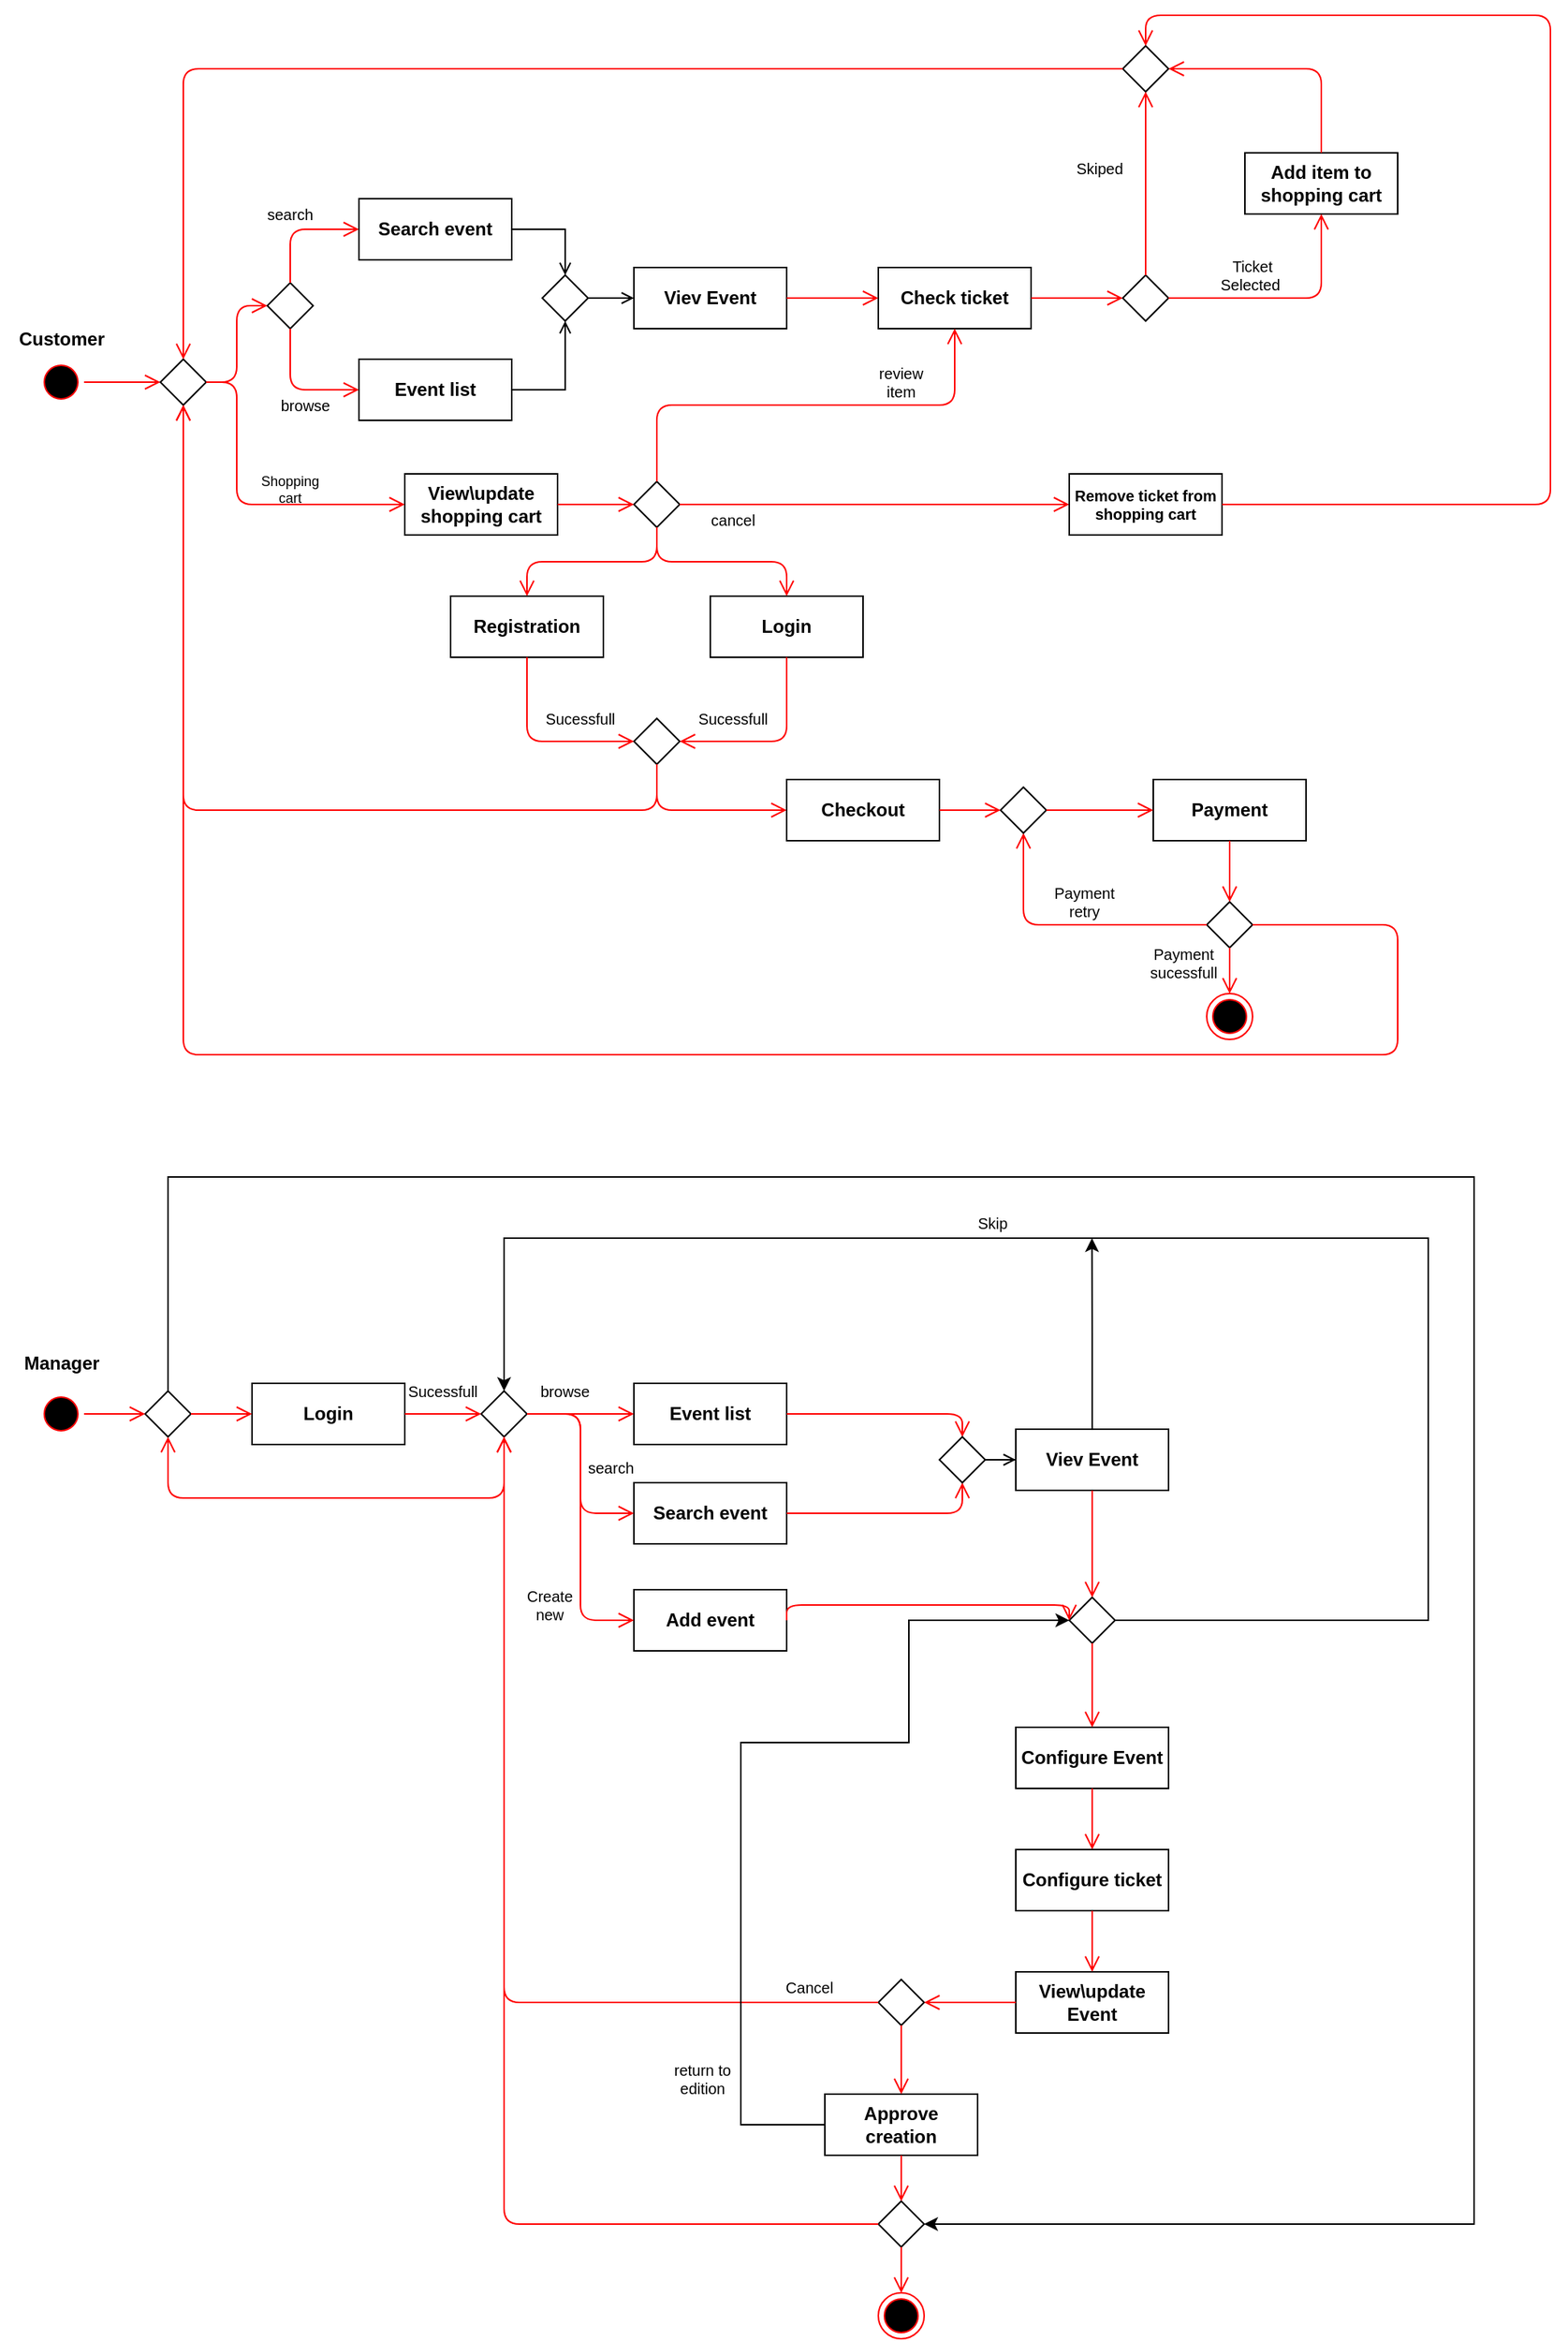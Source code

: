 <mxfile version="26.2.9">
  <diagram name="Page-1" id="58cdce13-f638-feb5-8d6f-7d28b1aa9fa0">
    <mxGraphModel dx="1426" dy="761" grid="1" gridSize="10" guides="1" tooltips="1" connect="1" arrows="1" fold="1" page="1" pageScale="1" pageWidth="1100" pageHeight="850" background="none" math="0" shadow="0">
      <root>
        <mxCell id="0" />
        <mxCell id="1" parent="0" />
        <mxCell id="382b91b5511bd0f7-1" value="" style="ellipse;html=1;shape=startState;fillColor=#000000;strokeColor=#ff0000;rounded=1;shadow=0;comic=0;labelBackgroundColor=none;fontFamily=Verdana;fontSize=12;fontColor=#000000;align=center;direction=south;" parent="1" vertex="1">
          <mxGeometry x="80" y="245" width="30" height="30" as="geometry" />
        </mxCell>
        <mxCell id="2a3bc250acf0617d-9" style="edgeStyle=orthogonalEdgeStyle;html=1;labelBackgroundColor=none;endArrow=open;endSize=8;strokeColor=#ff0000;fontFamily=Verdana;fontSize=12;align=left;" parent="1" source="382b91b5511bd0f7-1" target="-Lwdjivc8dsp_Cb2B-uT-1" edge="1">
          <mxGeometry relative="1" as="geometry">
            <mxPoint x="190" y="260" as="targetPoint" />
          </mxGeometry>
        </mxCell>
        <mxCell id="-Lwdjivc8dsp_Cb2B-uT-1" value="" style="rhombus;whiteSpace=wrap;html=1;" vertex="1" parent="1">
          <mxGeometry x="160" y="245" width="30" height="30" as="geometry" />
        </mxCell>
        <mxCell id="-Lwdjivc8dsp_Cb2B-uT-32" style="edgeStyle=orthogonalEdgeStyle;rounded=0;orthogonalLoop=1;jettySize=auto;html=1;exitX=1;exitY=0.5;exitDx=0;exitDy=0;endArrow=open;endFill=0;strokeColor=light-dark(#000000,#FF6666);entryX=0.5;entryY=1;entryDx=0;entryDy=0;" edge="1" parent="1" source="-Lwdjivc8dsp_Cb2B-uT-2" target="-Lwdjivc8dsp_Cb2B-uT-4">
          <mxGeometry relative="1" as="geometry">
            <mxPoint x="420" y="250" as="targetPoint" />
          </mxGeometry>
        </mxCell>
        <mxCell id="-Lwdjivc8dsp_Cb2B-uT-2" value="&lt;strong data-sourcepos=&quot;3:1-3:9&quot;&gt;Event list&lt;/strong&gt;" style="html=1;whiteSpace=wrap;" vertex="1" parent="1">
          <mxGeometry x="290" y="245" width="100" height="40" as="geometry" />
        </mxCell>
        <mxCell id="-Lwdjivc8dsp_Cb2B-uT-33" style="edgeStyle=orthogonalEdgeStyle;rounded=0;orthogonalLoop=1;jettySize=auto;html=1;exitX=1;exitY=0.5;exitDx=0;exitDy=0;entryX=0.5;entryY=0;entryDx=0;entryDy=0;endArrow=open;endFill=0;strokeColor=light-dark(#000000,#FF6666);" edge="1" parent="1" source="-Lwdjivc8dsp_Cb2B-uT-3" target="-Lwdjivc8dsp_Cb2B-uT-4">
          <mxGeometry relative="1" as="geometry" />
        </mxCell>
        <mxCell id="-Lwdjivc8dsp_Cb2B-uT-3" value="&lt;strong data-sourcepos=&quot;3:1-3:9&quot;&gt;Search event&lt;/strong&gt;" style="html=1;whiteSpace=wrap;" vertex="1" parent="1">
          <mxGeometry x="290" y="140" width="100" height="40" as="geometry" />
        </mxCell>
        <mxCell id="-Lwdjivc8dsp_Cb2B-uT-34" style="edgeStyle=orthogonalEdgeStyle;rounded=0;orthogonalLoop=1;jettySize=auto;html=1;endArrow=open;endFill=0;strokeColor=light-dark(#000000,#FF6666);" edge="1" parent="1" source="-Lwdjivc8dsp_Cb2B-uT-4" target="-Lwdjivc8dsp_Cb2B-uT-5">
          <mxGeometry relative="1" as="geometry" />
        </mxCell>
        <mxCell id="-Lwdjivc8dsp_Cb2B-uT-4" value="" style="rhombus;whiteSpace=wrap;html=1;" vertex="1" parent="1">
          <mxGeometry x="410" y="190" width="30" height="30" as="geometry" />
        </mxCell>
        <mxCell id="-Lwdjivc8dsp_Cb2B-uT-5" value="&lt;strong data-sourcepos=&quot;3:1-3:9&quot;&gt;Viev Event&lt;/strong&gt;" style="html=1;whiteSpace=wrap;" vertex="1" parent="1">
          <mxGeometry x="470" y="185" width="100" height="40" as="geometry" />
        </mxCell>
        <mxCell id="-Lwdjivc8dsp_Cb2B-uT-6" value="&lt;b&gt;Check ticket&lt;/b&gt;" style="html=1;whiteSpace=wrap;" vertex="1" parent="1">
          <mxGeometry x="630" y="185" width="100" height="40" as="geometry" />
        </mxCell>
        <mxCell id="-Lwdjivc8dsp_Cb2B-uT-7" style="edgeStyle=orthogonalEdgeStyle;html=1;labelBackgroundColor=none;endArrow=open;endSize=8;strokeColor=#ff0000;fontFamily=Verdana;fontSize=12;align=left;" edge="1" parent="1" source="-Lwdjivc8dsp_Cb2B-uT-5" target="-Lwdjivc8dsp_Cb2B-uT-6">
          <mxGeometry relative="1" as="geometry">
            <mxPoint x="655" y="274.31" as="sourcePoint" />
            <mxPoint x="705" y="274.31" as="targetPoint" />
          </mxGeometry>
        </mxCell>
        <mxCell id="-Lwdjivc8dsp_Cb2B-uT-9" value="" style="rhombus;whiteSpace=wrap;html=1;" vertex="1" parent="1">
          <mxGeometry x="790" y="190" width="30" height="30" as="geometry" />
        </mxCell>
        <mxCell id="-Lwdjivc8dsp_Cb2B-uT-12" style="edgeStyle=orthogonalEdgeStyle;html=1;labelBackgroundColor=none;endArrow=open;endSize=8;strokeColor=#ff0000;fontFamily=Verdana;fontSize=12;align=left;" edge="1" parent="1" source="-Lwdjivc8dsp_Cb2B-uT-6" target="-Lwdjivc8dsp_Cb2B-uT-9">
          <mxGeometry relative="1" as="geometry">
            <mxPoint x="785" y="245" as="sourcePoint" />
            <mxPoint x="845" y="245" as="targetPoint" />
          </mxGeometry>
        </mxCell>
        <mxCell id="-Lwdjivc8dsp_Cb2B-uT-14" value="&lt;b&gt;Add item to shopping cart&lt;/b&gt;" style="html=1;whiteSpace=wrap;" vertex="1" parent="1">
          <mxGeometry x="870" y="110" width="100" height="40" as="geometry" />
        </mxCell>
        <mxCell id="-Lwdjivc8dsp_Cb2B-uT-15" style="edgeStyle=orthogonalEdgeStyle;html=1;labelBackgroundColor=none;endArrow=open;endSize=8;strokeColor=#ff0000;fontFamily=Verdana;fontSize=12;align=left;exitX=1;exitY=0.5;exitDx=0;exitDy=0;" edge="1" parent="1" source="-Lwdjivc8dsp_Cb2B-uT-9" target="-Lwdjivc8dsp_Cb2B-uT-14">
          <mxGeometry relative="1" as="geometry">
            <mxPoint x="850" y="215" as="sourcePoint" />
            <mxPoint x="880" y="205" as="targetPoint" />
          </mxGeometry>
        </mxCell>
        <mxCell id="-Lwdjivc8dsp_Cb2B-uT-16" value="" style="rhombus;whiteSpace=wrap;html=1;" vertex="1" parent="1">
          <mxGeometry x="790" y="40" width="30" height="30" as="geometry" />
        </mxCell>
        <mxCell id="-Lwdjivc8dsp_Cb2B-uT-18" value="Ticket Selected&amp;nbsp;" style="text;html=1;align=center;verticalAlign=middle;whiteSpace=wrap;rounded=0;fontSize=10;" vertex="1" parent="1">
          <mxGeometry x="850" y="180" width="50" height="20" as="geometry" />
        </mxCell>
        <mxCell id="-Lwdjivc8dsp_Cb2B-uT-19" style="edgeStyle=orthogonalEdgeStyle;html=1;labelBackgroundColor=none;endArrow=open;endSize=8;strokeColor=#ff0000;fontFamily=Verdana;fontSize=12;align=left;exitX=0.5;exitY=0;exitDx=0;exitDy=0;" edge="1" parent="1" source="-Lwdjivc8dsp_Cb2B-uT-9" target="-Lwdjivc8dsp_Cb2B-uT-16">
          <mxGeometry relative="1" as="geometry">
            <mxPoint x="830" y="215" as="sourcePoint" />
            <mxPoint x="930" y="160" as="targetPoint" />
          </mxGeometry>
        </mxCell>
        <mxCell id="-Lwdjivc8dsp_Cb2B-uT-20" value="Skiped" style="text;html=1;align=center;verticalAlign=middle;whiteSpace=wrap;rounded=0;fontSize=10;" vertex="1" parent="1">
          <mxGeometry x="750" y="110" width="50" height="20" as="geometry" />
        </mxCell>
        <mxCell id="-Lwdjivc8dsp_Cb2B-uT-23" style="edgeStyle=orthogonalEdgeStyle;html=1;labelBackgroundColor=none;endArrow=open;endSize=8;strokeColor=#ff0000;fontFamily=Verdana;fontSize=12;align=left;exitX=0;exitY=0.5;exitDx=0;exitDy=0;entryX=0.5;entryY=0;entryDx=0;entryDy=0;" edge="1" parent="1" source="-Lwdjivc8dsp_Cb2B-uT-16" target="-Lwdjivc8dsp_Cb2B-uT-1">
          <mxGeometry relative="1" as="geometry">
            <mxPoint x="470" y="70" as="sourcePoint" />
            <mxPoint x="520" y="70" as="targetPoint" />
          </mxGeometry>
        </mxCell>
        <mxCell id="-Lwdjivc8dsp_Cb2B-uT-25" value="" style="rhombus;whiteSpace=wrap;html=1;" vertex="1" parent="1">
          <mxGeometry x="230" y="195" width="30" height="30" as="geometry" />
        </mxCell>
        <mxCell id="-Lwdjivc8dsp_Cb2B-uT-26" style="edgeStyle=orthogonalEdgeStyle;html=1;labelBackgroundColor=none;endArrow=open;endSize=8;strokeColor=#ff0000;fontFamily=Verdana;fontSize=12;align=left;exitX=1;exitY=0.5;exitDx=0;exitDy=0;entryX=0;entryY=0.5;entryDx=0;entryDy=0;" edge="1" parent="1" source="-Lwdjivc8dsp_Cb2B-uT-1" target="-Lwdjivc8dsp_Cb2B-uT-25">
          <mxGeometry relative="1" as="geometry">
            <mxPoint x="210" y="310" as="sourcePoint" />
            <mxPoint x="260" y="310" as="targetPoint" />
          </mxGeometry>
        </mxCell>
        <mxCell id="-Lwdjivc8dsp_Cb2B-uT-27" style="edgeStyle=orthogonalEdgeStyle;html=1;labelBackgroundColor=none;endArrow=open;endSize=8;strokeColor=#ff0000;fontFamily=Verdana;fontSize=12;align=left;exitX=0.5;exitY=0;exitDx=0;exitDy=0;entryX=0;entryY=0.5;entryDx=0;entryDy=0;" edge="1" parent="1" source="-Lwdjivc8dsp_Cb2B-uT-25" target="-Lwdjivc8dsp_Cb2B-uT-3">
          <mxGeometry relative="1" as="geometry">
            <mxPoint x="210" y="119.26" as="sourcePoint" />
            <mxPoint x="265.24" y="120.26" as="targetPoint" />
          </mxGeometry>
        </mxCell>
        <mxCell id="-Lwdjivc8dsp_Cb2B-uT-28" style="edgeStyle=orthogonalEdgeStyle;html=1;labelBackgroundColor=none;endArrow=open;endSize=8;strokeColor=#ff0000;fontFamily=Verdana;fontSize=12;align=left;exitX=0.5;exitY=1;exitDx=0;exitDy=0;entryX=0;entryY=0.5;entryDx=0;entryDy=0;" edge="1" parent="1" source="-Lwdjivc8dsp_Cb2B-uT-25" target="-Lwdjivc8dsp_Cb2B-uT-2">
          <mxGeometry relative="1" as="geometry">
            <mxPoint x="214.52" y="395" as="sourcePoint" />
            <mxPoint x="259.52" y="360" as="targetPoint" />
          </mxGeometry>
        </mxCell>
        <mxCell id="-Lwdjivc8dsp_Cb2B-uT-29" value="search" style="text;html=1;align=center;verticalAlign=middle;whiteSpace=wrap;rounded=0;fontSize=10;" vertex="1" parent="1">
          <mxGeometry x="220" y="140" width="50" height="20" as="geometry" />
        </mxCell>
        <mxCell id="-Lwdjivc8dsp_Cb2B-uT-30" value="browse" style="text;html=1;align=center;verticalAlign=middle;whiteSpace=wrap;rounded=0;fontSize=10;" vertex="1" parent="1">
          <mxGeometry x="230" y="265" width="50" height="20" as="geometry" />
        </mxCell>
        <mxCell id="-Lwdjivc8dsp_Cb2B-uT-35" value="&lt;b&gt;View\update shopping cart&lt;/b&gt;" style="html=1;whiteSpace=wrap;" vertex="1" parent="1">
          <mxGeometry x="320" y="320" width="100" height="40" as="geometry" />
        </mxCell>
        <mxCell id="-Lwdjivc8dsp_Cb2B-uT-36" style="edgeStyle=orthogonalEdgeStyle;html=1;labelBackgroundColor=none;endArrow=open;endSize=8;strokeColor=#ff0000;fontFamily=Verdana;fontSize=12;align=left;entryX=0;entryY=0.5;entryDx=0;entryDy=0;" edge="1" parent="1" source="-Lwdjivc8dsp_Cb2B-uT-1" target="-Lwdjivc8dsp_Cb2B-uT-35">
          <mxGeometry relative="1" as="geometry">
            <mxPoint x="200" y="270" as="sourcePoint" />
            <mxPoint x="240" y="220" as="targetPoint" />
            <Array as="points">
              <mxPoint x="210" y="260" />
              <mxPoint x="210" y="340" />
            </Array>
          </mxGeometry>
        </mxCell>
        <mxCell id="-Lwdjivc8dsp_Cb2B-uT-37" value="Shopping cart" style="text;html=1;align=center;verticalAlign=middle;whiteSpace=wrap;rounded=0;fontSize=9;" vertex="1" parent="1">
          <mxGeometry x="220" y="320" width="50" height="20" as="geometry" />
        </mxCell>
        <mxCell id="-Lwdjivc8dsp_Cb2B-uT-39" value="" style="rhombus;whiteSpace=wrap;html=1;" vertex="1" parent="1">
          <mxGeometry x="470" y="325" width="30" height="30" as="geometry" />
        </mxCell>
        <mxCell id="-Lwdjivc8dsp_Cb2B-uT-40" style="edgeStyle=orthogonalEdgeStyle;html=1;labelBackgroundColor=none;endArrow=open;endSize=8;strokeColor=#ff0000;fontFamily=Verdana;fontSize=12;align=left;entryX=0;entryY=0.5;entryDx=0;entryDy=0;" edge="1" parent="1" source="-Lwdjivc8dsp_Cb2B-uT-35" target="-Lwdjivc8dsp_Cb2B-uT-39">
          <mxGeometry relative="1" as="geometry">
            <mxPoint x="550" y="370" as="sourcePoint" />
            <mxPoint x="610" y="370" as="targetPoint" />
          </mxGeometry>
        </mxCell>
        <mxCell id="-Lwdjivc8dsp_Cb2B-uT-41" style="edgeStyle=orthogonalEdgeStyle;html=1;labelBackgroundColor=none;endArrow=open;endSize=8;strokeColor=#ff0000;fontFamily=Verdana;fontSize=12;align=left;exitX=0.5;exitY=0;exitDx=0;exitDy=0;" edge="1" parent="1" source="-Lwdjivc8dsp_Cb2B-uT-39" target="-Lwdjivc8dsp_Cb2B-uT-6">
          <mxGeometry relative="1" as="geometry">
            <mxPoint x="550" y="325" as="sourcePoint" />
            <mxPoint x="585" y="225.0" as="targetPoint" />
          </mxGeometry>
        </mxCell>
        <mxCell id="-Lwdjivc8dsp_Cb2B-uT-42" style="edgeStyle=orthogonalEdgeStyle;html=1;labelBackgroundColor=none;endArrow=open;endSize=8;strokeColor=#ff0000;fontFamily=Verdana;fontSize=12;align=left;" edge="1" parent="1" source="-Lwdjivc8dsp_Cb2B-uT-39" target="-Lwdjivc8dsp_Cb2B-uT-43">
          <mxGeometry relative="1" as="geometry">
            <mxPoint x="662.26" y="375" as="sourcePoint" />
            <mxPoint x="560" y="340" as="targetPoint" />
          </mxGeometry>
        </mxCell>
        <mxCell id="-Lwdjivc8dsp_Cb2B-uT-43" value="&lt;strong data-sourcepos=&quot;3:1-3:9&quot;&gt;Remove ticket from shopping cart&lt;/strong&gt;" style="html=1;whiteSpace=wrap;fontSize=10;" vertex="1" parent="1">
          <mxGeometry x="755" y="320" width="100" height="40" as="geometry" />
        </mxCell>
        <mxCell id="-Lwdjivc8dsp_Cb2B-uT-44" value="cancel" style="text;html=1;align=center;verticalAlign=middle;whiteSpace=wrap;rounded=0;fontSize=10;" vertex="1" parent="1">
          <mxGeometry x="510" y="340" width="50" height="20" as="geometry" />
        </mxCell>
        <mxCell id="-Lwdjivc8dsp_Cb2B-uT-46" value="review item" style="text;html=1;align=center;verticalAlign=middle;whiteSpace=wrap;rounded=0;fontSize=10;" vertex="1" parent="1">
          <mxGeometry x="620" y="250" width="50" height="20" as="geometry" />
        </mxCell>
        <mxCell id="-Lwdjivc8dsp_Cb2B-uT-47" style="edgeStyle=orthogonalEdgeStyle;html=1;labelBackgroundColor=none;endArrow=open;endSize=8;strokeColor=#ff0000;fontFamily=Verdana;fontSize=12;align=left;entryX=0.5;entryY=0;entryDx=0;entryDy=0;" edge="1" parent="1" source="-Lwdjivc8dsp_Cb2B-uT-43" target="-Lwdjivc8dsp_Cb2B-uT-16">
          <mxGeometry relative="1" as="geometry">
            <mxPoint x="770" y="420" as="sourcePoint" />
            <mxPoint x="1025" y="420" as="targetPoint" />
            <Array as="points">
              <mxPoint x="1070" y="340" />
              <mxPoint x="1070" y="20" />
              <mxPoint x="805" y="20" />
            </Array>
          </mxGeometry>
        </mxCell>
        <mxCell id="-Lwdjivc8dsp_Cb2B-uT-48" style="edgeStyle=orthogonalEdgeStyle;html=1;labelBackgroundColor=none;endArrow=open;endSize=8;strokeColor=#ff0000;fontFamily=Verdana;fontSize=12;align=left;exitX=0.5;exitY=0;exitDx=0;exitDy=0;entryX=1;entryY=0.5;entryDx=0;entryDy=0;" edge="1" parent="1" source="-Lwdjivc8dsp_Cb2B-uT-14" target="-Lwdjivc8dsp_Cb2B-uT-16">
          <mxGeometry relative="1" as="geometry">
            <mxPoint x="830" y="215" as="sourcePoint" />
            <mxPoint x="930" y="160" as="targetPoint" />
          </mxGeometry>
        </mxCell>
        <mxCell id="-Lwdjivc8dsp_Cb2B-uT-50" value="&lt;b&gt;Login&lt;/b&gt;" style="html=1;whiteSpace=wrap;" vertex="1" parent="1">
          <mxGeometry x="520" y="400" width="100" height="40" as="geometry" />
        </mxCell>
        <mxCell id="-Lwdjivc8dsp_Cb2B-uT-51" value="&lt;b&gt;Registration&lt;/b&gt;" style="html=1;whiteSpace=wrap;" vertex="1" parent="1">
          <mxGeometry x="350" y="400" width="100" height="40" as="geometry" />
        </mxCell>
        <mxCell id="-Lwdjivc8dsp_Cb2B-uT-52" style="edgeStyle=orthogonalEdgeStyle;html=1;labelBackgroundColor=none;endArrow=open;endSize=8;strokeColor=#ff0000;fontFamily=Verdana;fontSize=12;align=left;exitX=0.5;exitY=1;exitDx=0;exitDy=0;" edge="1" parent="1" source="-Lwdjivc8dsp_Cb2B-uT-39" target="-Lwdjivc8dsp_Cb2B-uT-51">
          <mxGeometry relative="1" as="geometry">
            <mxPoint x="430" y="350" as="sourcePoint" />
            <mxPoint x="430" y="380" as="targetPoint" />
          </mxGeometry>
        </mxCell>
        <mxCell id="-Lwdjivc8dsp_Cb2B-uT-53" style="edgeStyle=orthogonalEdgeStyle;html=1;labelBackgroundColor=none;endArrow=open;endSize=8;strokeColor=#ff0000;fontFamily=Verdana;fontSize=12;align=left;exitX=0.5;exitY=1;exitDx=0;exitDy=0;" edge="1" parent="1" source="-Lwdjivc8dsp_Cb2B-uT-39" target="-Lwdjivc8dsp_Cb2B-uT-50">
          <mxGeometry relative="1" as="geometry">
            <mxPoint x="495" y="365" as="sourcePoint" />
            <mxPoint x="440" y="410" as="targetPoint" />
          </mxGeometry>
        </mxCell>
        <mxCell id="-Lwdjivc8dsp_Cb2B-uT-54" value="" style="rhombus;whiteSpace=wrap;html=1;" vertex="1" parent="1">
          <mxGeometry x="470" y="480" width="30" height="30" as="geometry" />
        </mxCell>
        <mxCell id="-Lwdjivc8dsp_Cb2B-uT-58" value="Sucessfull" style="text;html=1;align=center;verticalAlign=middle;whiteSpace=wrap;rounded=0;fontSize=10;" vertex="1" parent="1">
          <mxGeometry x="410" y="470" width="50" height="20" as="geometry" />
        </mxCell>
        <mxCell id="-Lwdjivc8dsp_Cb2B-uT-59" style="edgeStyle=orthogonalEdgeStyle;html=1;labelBackgroundColor=none;endArrow=open;endSize=8;strokeColor=#ff0000;fontFamily=Verdana;fontSize=12;align=left;entryX=0;entryY=0.5;entryDx=0;entryDy=0;exitX=0.5;exitY=1;exitDx=0;exitDy=0;" edge="1" parent="1" source="-Lwdjivc8dsp_Cb2B-uT-51" target="-Lwdjivc8dsp_Cb2B-uT-54">
          <mxGeometry relative="1" as="geometry">
            <mxPoint x="410" y="540" as="sourcePoint" />
            <mxPoint x="460" y="540" as="targetPoint" />
            <Array as="points">
              <mxPoint x="400" y="495" />
            </Array>
          </mxGeometry>
        </mxCell>
        <mxCell id="-Lwdjivc8dsp_Cb2B-uT-60" style="edgeStyle=orthogonalEdgeStyle;html=1;labelBackgroundColor=none;endArrow=open;endSize=8;strokeColor=#ff0000;fontFamily=Verdana;fontSize=12;align=left;entryX=1;entryY=0.5;entryDx=0;entryDy=0;exitX=0.5;exitY=1;exitDx=0;exitDy=0;" edge="1" parent="1" source="-Lwdjivc8dsp_Cb2B-uT-50" target="-Lwdjivc8dsp_Cb2B-uT-54">
          <mxGeometry relative="1" as="geometry">
            <mxPoint x="610" y="530" as="sourcePoint" />
            <mxPoint x="660" y="530" as="targetPoint" />
          </mxGeometry>
        </mxCell>
        <mxCell id="-Lwdjivc8dsp_Cb2B-uT-61" value="Sucessfull" style="text;html=1;align=center;verticalAlign=middle;whiteSpace=wrap;rounded=0;fontSize=10;" vertex="1" parent="1">
          <mxGeometry x="510" y="470" width="50" height="20" as="geometry" />
        </mxCell>
        <mxCell id="-Lwdjivc8dsp_Cb2B-uT-62" style="edgeStyle=orthogonalEdgeStyle;html=1;labelBackgroundColor=none;endArrow=open;endSize=8;strokeColor=#ff0000;fontFamily=Verdana;fontSize=12;align=left;entryX=0;entryY=0.5;entryDx=0;entryDy=0;exitX=0.5;exitY=1;exitDx=0;exitDy=0;" edge="1" parent="1" source="-Lwdjivc8dsp_Cb2B-uT-54" target="-Lwdjivc8dsp_Cb2B-uT-63">
          <mxGeometry relative="1" as="geometry">
            <mxPoint x="550" y="540" as="sourcePoint" />
            <mxPoint x="600" y="540" as="targetPoint" />
            <Array as="points">
              <mxPoint x="485" y="540" />
            </Array>
          </mxGeometry>
        </mxCell>
        <mxCell id="-Lwdjivc8dsp_Cb2B-uT-63" value="&lt;b&gt;Checkout&lt;/b&gt;" style="html=1;whiteSpace=wrap;" vertex="1" parent="1">
          <mxGeometry x="570" y="520" width="100" height="40" as="geometry" />
        </mxCell>
        <mxCell id="-Lwdjivc8dsp_Cb2B-uT-64" style="edgeStyle=orthogonalEdgeStyle;html=1;labelBackgroundColor=none;endArrow=open;endSize=8;strokeColor=#ff0000;fontFamily=Verdana;fontSize=12;align=left;entryX=0.5;entryY=1;entryDx=0;entryDy=0;exitX=0.5;exitY=1;exitDx=0;exitDy=0;" edge="1" parent="1" source="-Lwdjivc8dsp_Cb2B-uT-54" target="-Lwdjivc8dsp_Cb2B-uT-1">
          <mxGeometry relative="1" as="geometry">
            <mxPoint x="465" y="550" as="sourcePoint" />
            <mxPoint x="560" y="580" as="targetPoint" />
            <Array as="points">
              <mxPoint x="485" y="540" />
              <mxPoint x="175" y="540" />
            </Array>
          </mxGeometry>
        </mxCell>
        <mxCell id="-Lwdjivc8dsp_Cb2B-uT-70" value="&lt;b&gt;Payment&lt;/b&gt;" style="html=1;whiteSpace=wrap;" vertex="1" parent="1">
          <mxGeometry x="810" y="520" width="100" height="40" as="geometry" />
        </mxCell>
        <mxCell id="-Lwdjivc8dsp_Cb2B-uT-73" value="" style="rhombus;whiteSpace=wrap;html=1;" vertex="1" parent="1">
          <mxGeometry x="845" y="600" width="30" height="30" as="geometry" />
        </mxCell>
        <mxCell id="-Lwdjivc8dsp_Cb2B-uT-74" style="edgeStyle=orthogonalEdgeStyle;html=1;labelBackgroundColor=none;endArrow=open;endSize=8;strokeColor=#ff0000;fontFamily=Verdana;fontSize=12;align=left;entryX=0.5;entryY=0;entryDx=0;entryDy=0;" edge="1" parent="1" source="-Lwdjivc8dsp_Cb2B-uT-70" target="-Lwdjivc8dsp_Cb2B-uT-73">
          <mxGeometry relative="1" as="geometry">
            <mxPoint x="720" y="680" as="sourcePoint" />
            <mxPoint x="850" y="600" as="targetPoint" />
          </mxGeometry>
        </mxCell>
        <mxCell id="-Lwdjivc8dsp_Cb2B-uT-75" style="edgeStyle=orthogonalEdgeStyle;html=1;labelBackgroundColor=none;endArrow=open;endSize=8;strokeColor=#ff0000;fontFamily=Verdana;fontSize=12;align=left;exitX=0.5;exitY=1;exitDx=0;exitDy=0;" edge="1" parent="1" source="-Lwdjivc8dsp_Cb2B-uT-73" target="-Lwdjivc8dsp_Cb2B-uT-85">
          <mxGeometry relative="1" as="geometry">
            <mxPoint x="900" y="660" as="sourcePoint" />
            <mxPoint x="860" y="655" as="targetPoint" />
          </mxGeometry>
        </mxCell>
        <mxCell id="-Lwdjivc8dsp_Cb2B-uT-76" value="Payment sucessfull" style="text;html=1;align=center;verticalAlign=middle;whiteSpace=wrap;rounded=0;fontSize=10;" vertex="1" parent="1">
          <mxGeometry x="805" y="630" width="50" height="20" as="geometry" />
        </mxCell>
        <mxCell id="-Lwdjivc8dsp_Cb2B-uT-77" style="edgeStyle=orthogonalEdgeStyle;html=1;labelBackgroundColor=none;endArrow=open;endSize=8;strokeColor=#ff0000;fontFamily=Verdana;fontSize=12;align=left;entryX=0.5;entryY=1;entryDx=0;entryDy=0;exitX=0;exitY=0.5;exitDx=0;exitDy=0;" edge="1" parent="1" source="-Lwdjivc8dsp_Cb2B-uT-73" target="-Lwdjivc8dsp_Cb2B-uT-78">
          <mxGeometry relative="1" as="geometry">
            <mxPoint x="810" y="640" as="sourcePoint" />
            <mxPoint x="810" y="678" as="targetPoint" />
          </mxGeometry>
        </mxCell>
        <mxCell id="-Lwdjivc8dsp_Cb2B-uT-78" value="" style="rhombus;whiteSpace=wrap;html=1;" vertex="1" parent="1">
          <mxGeometry x="710" y="525" width="30" height="30" as="geometry" />
        </mxCell>
        <mxCell id="-Lwdjivc8dsp_Cb2B-uT-79" style="edgeStyle=orthogonalEdgeStyle;html=1;labelBackgroundColor=none;endArrow=open;endSize=8;strokeColor=#ff0000;fontFamily=Verdana;fontSize=12;align=left;entryX=0;entryY=0.5;entryDx=0;entryDy=0;exitX=1;exitY=0.5;exitDx=0;exitDy=0;" edge="1" parent="1" source="-Lwdjivc8dsp_Cb2B-uT-63" target="-Lwdjivc8dsp_Cb2B-uT-78">
          <mxGeometry relative="1" as="geometry">
            <mxPoint x="680" y="469.31" as="sourcePoint" />
            <mxPoint x="730" y="469.31" as="targetPoint" />
          </mxGeometry>
        </mxCell>
        <mxCell id="-Lwdjivc8dsp_Cb2B-uT-81" style="edgeStyle=orthogonalEdgeStyle;html=1;labelBackgroundColor=none;endArrow=open;endSize=8;strokeColor=#ff0000;fontFamily=Verdana;fontSize=12;align=left;exitX=1;exitY=0.5;exitDx=0;exitDy=0;entryX=0;entryY=0.5;entryDx=0;entryDy=0;" edge="1" parent="1" source="-Lwdjivc8dsp_Cb2B-uT-78" target="-Lwdjivc8dsp_Cb2B-uT-70">
          <mxGeometry relative="1" as="geometry">
            <mxPoint x="755" y="580" as="sourcePoint" />
            <mxPoint x="785" y="580" as="targetPoint" />
          </mxGeometry>
        </mxCell>
        <mxCell id="-Lwdjivc8dsp_Cb2B-uT-83" style="edgeStyle=orthogonalEdgeStyle;html=1;labelBackgroundColor=none;endArrow=open;endSize=8;strokeColor=#ff0000;fontFamily=Verdana;fontSize=12;align=left;entryX=0.5;entryY=1;entryDx=0;entryDy=0;exitX=1;exitY=0.5;exitDx=0;exitDy=0;" edge="1" parent="1" source="-Lwdjivc8dsp_Cb2B-uT-73" target="-Lwdjivc8dsp_Cb2B-uT-1">
          <mxGeometry relative="1" as="geometry">
            <mxPoint x="740" y="640" as="sourcePoint" />
            <mxPoint x="740" y="668" as="targetPoint" />
            <Array as="points">
              <mxPoint x="970" y="615" />
              <mxPoint x="970" y="700" />
              <mxPoint x="175" y="700" />
            </Array>
          </mxGeometry>
        </mxCell>
        <mxCell id="-Lwdjivc8dsp_Cb2B-uT-84" value="Payment retry" style="text;html=1;align=center;verticalAlign=middle;whiteSpace=wrap;rounded=0;fontSize=10;" vertex="1" parent="1">
          <mxGeometry x="740" y="590" width="50" height="20" as="geometry" />
        </mxCell>
        <mxCell id="-Lwdjivc8dsp_Cb2B-uT-85" value="" style="ellipse;html=1;shape=endState;fillColor=#000000;strokeColor=#ff0000;" vertex="1" parent="1">
          <mxGeometry x="845" y="660" width="30" height="30" as="geometry" />
        </mxCell>
        <mxCell id="-Lwdjivc8dsp_Cb2B-uT-86" value="" style="ellipse;html=1;shape=startState;fillColor=#000000;strokeColor=#ff0000;rounded=1;shadow=0;comic=0;labelBackgroundColor=none;fontFamily=Verdana;fontSize=12;fontColor=#000000;align=center;direction=south;" vertex="1" parent="1">
          <mxGeometry x="80" y="920" width="30" height="30" as="geometry" />
        </mxCell>
        <mxCell id="-Lwdjivc8dsp_Cb2B-uT-87" value="Customer" style="text;align=center;fontStyle=1;verticalAlign=middle;spacingLeft=3;spacingRight=3;strokeColor=none;rotatable=0;points=[[0,0.5],[1,0.5]];portConstraint=eastwest;html=1;" vertex="1" parent="1">
          <mxGeometry x="55" y="219" width="80" height="26" as="geometry" />
        </mxCell>
        <mxCell id="-Lwdjivc8dsp_Cb2B-uT-139" style="edgeStyle=orthogonalEdgeStyle;rounded=0;orthogonalLoop=1;jettySize=auto;html=1;exitX=0.5;exitY=0;exitDx=0;exitDy=0;entryX=1;entryY=0.5;entryDx=0;entryDy=0;" edge="1" parent="1" source="-Lwdjivc8dsp_Cb2B-uT-88" target="-Lwdjivc8dsp_Cb2B-uT-133">
          <mxGeometry relative="1" as="geometry">
            <Array as="points">
              <mxPoint x="165" y="780" />
              <mxPoint x="1020" y="780" />
              <mxPoint x="1020" y="1465" />
            </Array>
          </mxGeometry>
        </mxCell>
        <mxCell id="-Lwdjivc8dsp_Cb2B-uT-88" value="" style="rhombus;whiteSpace=wrap;html=1;" vertex="1" parent="1">
          <mxGeometry x="150" y="920" width="30" height="30" as="geometry" />
        </mxCell>
        <mxCell id="-Lwdjivc8dsp_Cb2B-uT-89" style="edgeStyle=orthogonalEdgeStyle;html=1;labelBackgroundColor=none;endArrow=open;endSize=8;strokeColor=#ff0000;fontFamily=Verdana;fontSize=12;align=left;exitX=0.5;exitY=0;exitDx=0;exitDy=0;entryX=0;entryY=0.5;entryDx=0;entryDy=0;" edge="1" parent="1" source="-Lwdjivc8dsp_Cb2B-uT-86" target="-Lwdjivc8dsp_Cb2B-uT-88">
          <mxGeometry relative="1" as="geometry">
            <mxPoint x="270" y="934.66" as="sourcePoint" />
            <mxPoint x="320" y="934.66" as="targetPoint" />
          </mxGeometry>
        </mxCell>
        <mxCell id="-Lwdjivc8dsp_Cb2B-uT-90" value="&lt;b&gt;Login&lt;/b&gt;" style="html=1;whiteSpace=wrap;" vertex="1" parent="1">
          <mxGeometry x="220" y="915" width="100" height="40" as="geometry" />
        </mxCell>
        <mxCell id="-Lwdjivc8dsp_Cb2B-uT-92" value="&lt;strong data-sourcepos=&quot;3:1-3:9&quot;&gt;Event list&lt;/strong&gt;" style="html=1;whiteSpace=wrap;" vertex="1" parent="1">
          <mxGeometry x="470" y="915" width="100" height="40" as="geometry" />
        </mxCell>
        <mxCell id="-Lwdjivc8dsp_Cb2B-uT-93" value="" style="rhombus;whiteSpace=wrap;html=1;" vertex="1" parent="1">
          <mxGeometry x="370" y="920" width="30" height="30" as="geometry" />
        </mxCell>
        <mxCell id="-Lwdjivc8dsp_Cb2B-uT-94" style="edgeStyle=orthogonalEdgeStyle;html=1;labelBackgroundColor=none;endArrow=open;endSize=8;strokeColor=#ff0000;fontFamily=Verdana;fontSize=12;align=left;exitX=1;exitY=0.5;exitDx=0;exitDy=0;entryX=0;entryY=0.5;entryDx=0;entryDy=0;" edge="1" parent="1" source="-Lwdjivc8dsp_Cb2B-uT-88" target="-Lwdjivc8dsp_Cb2B-uT-90">
          <mxGeometry relative="1" as="geometry">
            <mxPoint x="230" y="1000" as="sourcePoint" />
            <mxPoint x="270" y="1000" as="targetPoint" />
          </mxGeometry>
        </mxCell>
        <mxCell id="-Lwdjivc8dsp_Cb2B-uT-95" style="edgeStyle=orthogonalEdgeStyle;html=1;labelBackgroundColor=none;endArrow=open;endSize=8;strokeColor=#ff0000;fontFamily=Verdana;fontSize=12;align=left;exitX=1;exitY=0.5;exitDx=0;exitDy=0;entryX=0;entryY=0.5;entryDx=0;entryDy=0;" edge="1" parent="1" source="-Lwdjivc8dsp_Cb2B-uT-90" target="-Lwdjivc8dsp_Cb2B-uT-93">
          <mxGeometry relative="1" as="geometry">
            <mxPoint x="370" y="980" as="sourcePoint" />
            <mxPoint x="420" y="980" as="targetPoint" />
          </mxGeometry>
        </mxCell>
        <mxCell id="-Lwdjivc8dsp_Cb2B-uT-96" value="Sucessfull" style="text;html=1;align=center;verticalAlign=middle;whiteSpace=wrap;rounded=0;fontSize=10;" vertex="1" parent="1">
          <mxGeometry x="320" y="910" width="50" height="20" as="geometry" />
        </mxCell>
        <mxCell id="-Lwdjivc8dsp_Cb2B-uT-97" style="edgeStyle=orthogonalEdgeStyle;html=1;labelBackgroundColor=none;endArrow=open;endSize=8;strokeColor=#ff0000;fontFamily=Verdana;fontSize=12;align=left;exitX=0.5;exitY=1;exitDx=0;exitDy=0;entryX=0.5;entryY=1;entryDx=0;entryDy=0;" edge="1" parent="1" source="-Lwdjivc8dsp_Cb2B-uT-93" target="-Lwdjivc8dsp_Cb2B-uT-88">
          <mxGeometry relative="1" as="geometry">
            <mxPoint x="430" y="990" as="sourcePoint" />
            <mxPoint x="480" y="990" as="targetPoint" />
            <Array as="points">
              <mxPoint x="385" y="990" />
              <mxPoint x="165" y="990" />
            </Array>
          </mxGeometry>
        </mxCell>
        <mxCell id="-Lwdjivc8dsp_Cb2B-uT-98" style="edgeStyle=orthogonalEdgeStyle;html=1;labelBackgroundColor=none;endArrow=open;endSize=8;strokeColor=#ff0000;fontFamily=Verdana;fontSize=12;align=left;exitX=1;exitY=0.5;exitDx=0;exitDy=0;entryX=0;entryY=0.5;entryDx=0;entryDy=0;" edge="1" parent="1" source="-Lwdjivc8dsp_Cb2B-uT-93" target="-Lwdjivc8dsp_Cb2B-uT-92">
          <mxGeometry relative="1" as="geometry">
            <mxPoint x="460" y="970" as="sourcePoint" />
            <mxPoint x="510" y="970" as="targetPoint" />
          </mxGeometry>
        </mxCell>
        <mxCell id="-Lwdjivc8dsp_Cb2B-uT-99" value="browse" style="text;html=1;align=center;verticalAlign=middle;whiteSpace=wrap;rounded=0;fontSize=10;" vertex="1" parent="1">
          <mxGeometry x="400" y="910" width="50" height="20" as="geometry" />
        </mxCell>
        <mxCell id="-Lwdjivc8dsp_Cb2B-uT-101" value="&lt;strong data-sourcepos=&quot;3:1-3:9&quot;&gt;Search event&lt;/strong&gt;" style="html=1;whiteSpace=wrap;" vertex="1" parent="1">
          <mxGeometry x="470" y="980" width="100" height="40" as="geometry" />
        </mxCell>
        <mxCell id="-Lwdjivc8dsp_Cb2B-uT-102" value="&lt;strong data-sourcepos=&quot;3:1-3:9&quot;&gt;Add event&lt;/strong&gt;" style="html=1;whiteSpace=wrap;" vertex="1" parent="1">
          <mxGeometry x="470" y="1050" width="100" height="40" as="geometry" />
        </mxCell>
        <mxCell id="-Lwdjivc8dsp_Cb2B-uT-103" style="edgeStyle=orthogonalEdgeStyle;html=1;labelBackgroundColor=none;endArrow=open;endSize=8;strokeColor=#ff0000;fontFamily=Verdana;fontSize=12;align=left;exitX=1;exitY=0.5;exitDx=0;exitDy=0;entryX=0;entryY=0.5;entryDx=0;entryDy=0;" edge="1" parent="1" source="-Lwdjivc8dsp_Cb2B-uT-93" target="-Lwdjivc8dsp_Cb2B-uT-101">
          <mxGeometry relative="1" as="geometry">
            <mxPoint x="390" y="1105" as="sourcePoint" />
            <mxPoint x="435" y="1070" as="targetPoint" />
          </mxGeometry>
        </mxCell>
        <mxCell id="-Lwdjivc8dsp_Cb2B-uT-104" value="search" style="text;html=1;align=center;verticalAlign=middle;whiteSpace=wrap;rounded=0;fontSize=10;" vertex="1" parent="1">
          <mxGeometry x="430" y="960" width="50" height="20" as="geometry" />
        </mxCell>
        <mxCell id="-Lwdjivc8dsp_Cb2B-uT-105" style="edgeStyle=orthogonalEdgeStyle;html=1;labelBackgroundColor=none;endArrow=open;endSize=8;strokeColor=#ff0000;fontFamily=Verdana;fontSize=12;align=left;exitX=1;exitY=0.5;exitDx=0;exitDy=0;entryX=0;entryY=0.5;entryDx=0;entryDy=0;" edge="1" parent="1" source="-Lwdjivc8dsp_Cb2B-uT-93" target="-Lwdjivc8dsp_Cb2B-uT-102">
          <mxGeometry relative="1" as="geometry">
            <mxPoint x="390" y="1130" as="sourcePoint" />
            <mxPoint x="460" y="1195" as="targetPoint" />
          </mxGeometry>
        </mxCell>
        <mxCell id="-Lwdjivc8dsp_Cb2B-uT-106" value="Create new" style="text;html=1;align=center;verticalAlign=middle;whiteSpace=wrap;rounded=0;fontSize=10;" vertex="1" parent="1">
          <mxGeometry x="390" y="1050" width="50" height="20" as="geometry" />
        </mxCell>
        <mxCell id="-Lwdjivc8dsp_Cb2B-uT-119" style="edgeStyle=orthogonalEdgeStyle;rounded=0;orthogonalLoop=1;jettySize=auto;html=1;exitX=0.5;exitY=0;exitDx=0;exitDy=0;" edge="1" parent="1" source="-Lwdjivc8dsp_Cb2B-uT-108">
          <mxGeometry relative="1" as="geometry">
            <mxPoint x="769.862" y="820" as="targetPoint" />
          </mxGeometry>
        </mxCell>
        <mxCell id="-Lwdjivc8dsp_Cb2B-uT-108" value="&lt;strong data-sourcepos=&quot;3:1-3:9&quot;&gt;Viev Event&lt;/strong&gt;" style="html=1;whiteSpace=wrap;" vertex="1" parent="1">
          <mxGeometry x="720" y="945" width="100" height="40" as="geometry" />
        </mxCell>
        <mxCell id="-Lwdjivc8dsp_Cb2B-uT-109" style="edgeStyle=orthogonalEdgeStyle;html=1;labelBackgroundColor=none;endArrow=open;endSize=8;strokeColor=#ff0000;fontFamily=Verdana;fontSize=12;align=left;entryX=0.5;entryY=0;entryDx=0;entryDy=0;exitX=1;exitY=0.5;exitDx=0;exitDy=0;" edge="1" parent="1" source="-Lwdjivc8dsp_Cb2B-uT-92" target="-Lwdjivc8dsp_Cb2B-uT-111">
          <mxGeometry relative="1" as="geometry">
            <mxPoint x="460" y="915" as="sourcePoint" />
            <mxPoint x="690" y="915" as="targetPoint" />
          </mxGeometry>
        </mxCell>
        <mxCell id="-Lwdjivc8dsp_Cb2B-uT-110" style="edgeStyle=orthogonalEdgeStyle;html=1;labelBackgroundColor=none;endArrow=open;endSize=8;strokeColor=#ff0000;fontFamily=Verdana;fontSize=12;align=left;exitX=1;exitY=0.5;exitDx=0;exitDy=0;entryX=0.5;entryY=1;entryDx=0;entryDy=0;" edge="1" parent="1" source="-Lwdjivc8dsp_Cb2B-uT-101" target="-Lwdjivc8dsp_Cb2B-uT-111">
          <mxGeometry relative="1" as="geometry">
            <mxPoint x="560" y="1027.5" as="sourcePoint" />
            <mxPoint x="682.5" y="1000" as="targetPoint" />
            <Array as="points">
              <mxPoint x="685" y="1000" />
            </Array>
          </mxGeometry>
        </mxCell>
        <mxCell id="-Lwdjivc8dsp_Cb2B-uT-111" value="" style="rhombus;whiteSpace=wrap;html=1;" vertex="1" parent="1">
          <mxGeometry x="670" y="950" width="30" height="30" as="geometry" />
        </mxCell>
        <mxCell id="-Lwdjivc8dsp_Cb2B-uT-112" style="edgeStyle=orthogonalEdgeStyle;rounded=0;orthogonalLoop=1;jettySize=auto;html=1;endArrow=open;endFill=0;strokeColor=light-dark(#000000,#FF6666);exitX=1;exitY=0.5;exitDx=0;exitDy=0;" edge="1" parent="1" source="-Lwdjivc8dsp_Cb2B-uT-111" target="-Lwdjivc8dsp_Cb2B-uT-108">
          <mxGeometry relative="1" as="geometry">
            <mxPoint x="720" y="960" as="sourcePoint" />
            <mxPoint x="750" y="960" as="targetPoint" />
          </mxGeometry>
        </mxCell>
        <mxCell id="-Lwdjivc8dsp_Cb2B-uT-118" style="edgeStyle=orthogonalEdgeStyle;rounded=0;orthogonalLoop=1;jettySize=auto;html=1;exitX=1;exitY=0.5;exitDx=0;exitDy=0;entryX=0.5;entryY=0;entryDx=0;entryDy=0;" edge="1" parent="1" source="-Lwdjivc8dsp_Cb2B-uT-113" target="-Lwdjivc8dsp_Cb2B-uT-93">
          <mxGeometry relative="1" as="geometry">
            <Array as="points">
              <mxPoint x="990" y="1070" />
              <mxPoint x="990" y="820" />
              <mxPoint x="385" y="820" />
            </Array>
          </mxGeometry>
        </mxCell>
        <mxCell id="-Lwdjivc8dsp_Cb2B-uT-113" value="" style="rhombus;whiteSpace=wrap;html=1;" vertex="1" parent="1">
          <mxGeometry x="755" y="1055" width="30" height="30" as="geometry" />
        </mxCell>
        <mxCell id="-Lwdjivc8dsp_Cb2B-uT-114" style="edgeStyle=orthogonalEdgeStyle;html=1;labelBackgroundColor=none;endArrow=open;endSize=8;strokeColor=#ff0000;fontFamily=Verdana;fontSize=12;align=left;exitX=0.5;exitY=1;exitDx=0;exitDy=0;entryX=0.5;entryY=0;entryDx=0;entryDy=0;" edge="1" parent="1" source="-Lwdjivc8dsp_Cb2B-uT-108" target="-Lwdjivc8dsp_Cb2B-uT-113">
          <mxGeometry relative="1" as="geometry">
            <mxPoint x="620" y="1079.98" as="sourcePoint" />
            <mxPoint x="770" y="1030" as="targetPoint" />
            <Array as="points" />
          </mxGeometry>
        </mxCell>
        <mxCell id="-Lwdjivc8dsp_Cb2B-uT-115" style="edgeStyle=orthogonalEdgeStyle;html=1;labelBackgroundColor=none;endArrow=open;endSize=8;strokeColor=#ff0000;fontFamily=Verdana;fontSize=12;align=left;exitX=1;exitY=0.5;exitDx=0;exitDy=0;entryX=0;entryY=0.5;entryDx=0;entryDy=0;" edge="1" parent="1" source="-Lwdjivc8dsp_Cb2B-uT-102" target="-Lwdjivc8dsp_Cb2B-uT-113">
          <mxGeometry relative="1" as="geometry">
            <mxPoint x="580" y="1010" as="sourcePoint" />
            <mxPoint x="695" y="990" as="targetPoint" />
            <Array as="points">
              <mxPoint x="570" y="1060" />
              <mxPoint x="755" y="1060" />
            </Array>
          </mxGeometry>
        </mxCell>
        <mxCell id="-Lwdjivc8dsp_Cb2B-uT-116" value="&lt;b&gt;Configure Event&lt;/b&gt;" style="html=1;whiteSpace=wrap;" vertex="1" parent="1">
          <mxGeometry x="720" y="1140" width="100" height="40" as="geometry" />
        </mxCell>
        <mxCell id="-Lwdjivc8dsp_Cb2B-uT-117" style="edgeStyle=orthogonalEdgeStyle;html=1;labelBackgroundColor=none;endArrow=open;endSize=8;strokeColor=#ff0000;fontFamily=Verdana;fontSize=12;align=left;exitX=0.5;exitY=1;exitDx=0;exitDy=0;entryX=0.5;entryY=0;entryDx=0;entryDy=0;" edge="1" parent="1" source="-Lwdjivc8dsp_Cb2B-uT-113" target="-Lwdjivc8dsp_Cb2B-uT-116">
          <mxGeometry relative="1" as="geometry">
            <mxPoint x="855" y="1139.97" as="sourcePoint" />
            <mxPoint x="970" y="1119.97" as="targetPoint" />
            <Array as="points">
              <mxPoint x="770" y="1120" />
              <mxPoint x="770" y="1120" />
            </Array>
          </mxGeometry>
        </mxCell>
        <mxCell id="-Lwdjivc8dsp_Cb2B-uT-120" value="Skip" style="text;html=1;align=center;verticalAlign=middle;whiteSpace=wrap;rounded=0;fontSize=10;" vertex="1" parent="1">
          <mxGeometry x="680" y="800" width="50" height="20" as="geometry" />
        </mxCell>
        <mxCell id="-Lwdjivc8dsp_Cb2B-uT-121" style="edgeStyle=orthogonalEdgeStyle;html=1;labelBackgroundColor=none;endArrow=open;endSize=8;strokeColor=#ff0000;fontFamily=Verdana;fontSize=12;align=left;" edge="1" parent="1" source="-Lwdjivc8dsp_Cb2B-uT-116">
          <mxGeometry relative="1" as="geometry">
            <mxPoint x="769.66" y="1200" as="sourcePoint" />
            <mxPoint x="770" y="1220" as="targetPoint" />
            <Array as="points" />
          </mxGeometry>
        </mxCell>
        <mxCell id="-Lwdjivc8dsp_Cb2B-uT-122" value="&lt;b&gt;Configure ticket&lt;/b&gt;" style="html=1;whiteSpace=wrap;" vertex="1" parent="1">
          <mxGeometry x="720" y="1220" width="100" height="40" as="geometry" />
        </mxCell>
        <mxCell id="-Lwdjivc8dsp_Cb2B-uT-123" value="&lt;b&gt;View\update Event&lt;/b&gt;" style="html=1;whiteSpace=wrap;" vertex="1" parent="1">
          <mxGeometry x="720" y="1300" width="100" height="40" as="geometry" />
        </mxCell>
        <mxCell id="-Lwdjivc8dsp_Cb2B-uT-124" style="edgeStyle=orthogonalEdgeStyle;html=1;labelBackgroundColor=none;endArrow=open;endSize=8;strokeColor=#ff0000;fontFamily=Verdana;fontSize=12;align=left;exitX=0.5;exitY=1;exitDx=0;exitDy=0;entryX=0.5;entryY=0;entryDx=0;entryDy=0;" edge="1" parent="1" source="-Lwdjivc8dsp_Cb2B-uT-122" target="-Lwdjivc8dsp_Cb2B-uT-123">
          <mxGeometry relative="1" as="geometry">
            <mxPoint x="870" y="1300" as="sourcePoint" />
            <mxPoint x="870" y="1340" as="targetPoint" />
            <Array as="points" />
          </mxGeometry>
        </mxCell>
        <mxCell id="-Lwdjivc8dsp_Cb2B-uT-125" value="" style="rhombus;whiteSpace=wrap;html=1;" vertex="1" parent="1">
          <mxGeometry x="630" y="1305" width="30" height="30" as="geometry" />
        </mxCell>
        <mxCell id="-Lwdjivc8dsp_Cb2B-uT-126" style="edgeStyle=orthogonalEdgeStyle;html=1;labelBackgroundColor=none;endArrow=open;endSize=8;strokeColor=#ff0000;fontFamily=Verdana;fontSize=12;align=left;entryX=1;entryY=0.5;entryDx=0;entryDy=0;" edge="1" parent="1" source="-Lwdjivc8dsp_Cb2B-uT-123" target="-Lwdjivc8dsp_Cb2B-uT-125">
          <mxGeometry relative="1" as="geometry">
            <mxPoint x="684.66" y="1380" as="sourcePoint" />
            <mxPoint x="684.66" y="1420" as="targetPoint" />
            <Array as="points" />
          </mxGeometry>
        </mxCell>
        <mxCell id="-Lwdjivc8dsp_Cb2B-uT-127" style="edgeStyle=orthogonalEdgeStyle;html=1;labelBackgroundColor=none;endArrow=open;endSize=8;strokeColor=#ff0000;fontFamily=Verdana;fontSize=12;align=left;entryX=0.5;entryY=1;entryDx=0;entryDy=0;exitX=0;exitY=0.5;exitDx=0;exitDy=0;" edge="1" parent="1" source="-Lwdjivc8dsp_Cb2B-uT-125" target="-Lwdjivc8dsp_Cb2B-uT-93">
          <mxGeometry relative="1" as="geometry">
            <mxPoint x="590" y="1350" as="sourcePoint" />
            <mxPoint x="530" y="1350" as="targetPoint" />
            <Array as="points">
              <mxPoint x="385" y="1320" />
            </Array>
          </mxGeometry>
        </mxCell>
        <mxCell id="-Lwdjivc8dsp_Cb2B-uT-128" value="Cancel" style="text;html=1;align=center;verticalAlign=middle;whiteSpace=wrap;rounded=0;fontSize=10;" vertex="1" parent="1">
          <mxGeometry x="560" y="1300" width="50" height="20" as="geometry" />
        </mxCell>
        <mxCell id="-Lwdjivc8dsp_Cb2B-uT-137" style="edgeStyle=orthogonalEdgeStyle;rounded=0;orthogonalLoop=1;jettySize=auto;html=1;exitX=0;exitY=0.5;exitDx=0;exitDy=0;entryX=0;entryY=0.5;entryDx=0;entryDy=0;" edge="1" parent="1" source="-Lwdjivc8dsp_Cb2B-uT-130" target="-Lwdjivc8dsp_Cb2B-uT-113">
          <mxGeometry relative="1" as="geometry">
            <Array as="points">
              <mxPoint x="540" y="1400" />
              <mxPoint x="540" y="1150" />
              <mxPoint x="650" y="1150" />
              <mxPoint x="650" y="1070" />
            </Array>
          </mxGeometry>
        </mxCell>
        <mxCell id="-Lwdjivc8dsp_Cb2B-uT-130" value="&lt;b&gt;Approve creation&lt;/b&gt;" style="html=1;whiteSpace=wrap;" vertex="1" parent="1">
          <mxGeometry x="595" y="1380" width="100" height="40" as="geometry" />
        </mxCell>
        <mxCell id="-Lwdjivc8dsp_Cb2B-uT-131" style="edgeStyle=orthogonalEdgeStyle;html=1;labelBackgroundColor=none;endArrow=open;endSize=8;strokeColor=#ff0000;fontFamily=Verdana;fontSize=12;align=left;entryX=0.5;entryY=0;entryDx=0;entryDy=0;exitX=0.5;exitY=1;exitDx=0;exitDy=0;" edge="1" parent="1" source="-Lwdjivc8dsp_Cb2B-uT-125" target="-Lwdjivc8dsp_Cb2B-uT-130">
          <mxGeometry relative="1" as="geometry">
            <mxPoint x="740" y="1380" as="sourcePoint" />
            <mxPoint x="680" y="1380" as="targetPoint" />
            <Array as="points" />
          </mxGeometry>
        </mxCell>
        <mxCell id="-Lwdjivc8dsp_Cb2B-uT-132" value="" style="ellipse;html=1;shape=endState;fillColor=#000000;strokeColor=#ff0000;" vertex="1" parent="1">
          <mxGeometry x="630" y="1510" width="30" height="30" as="geometry" />
        </mxCell>
        <mxCell id="-Lwdjivc8dsp_Cb2B-uT-133" value="" style="rhombus;whiteSpace=wrap;html=1;" vertex="1" parent="1">
          <mxGeometry x="630" y="1450" width="30" height="30" as="geometry" />
        </mxCell>
        <mxCell id="-Lwdjivc8dsp_Cb2B-uT-134" style="edgeStyle=orthogonalEdgeStyle;html=1;labelBackgroundColor=none;endArrow=open;endSize=8;strokeColor=#ff0000;fontFamily=Verdana;fontSize=12;align=left;entryX=0.5;entryY=0;entryDx=0;entryDy=0;exitX=0.5;exitY=1;exitDx=0;exitDy=0;" edge="1" parent="1" source="-Lwdjivc8dsp_Cb2B-uT-130" target="-Lwdjivc8dsp_Cb2B-uT-133">
          <mxGeometry relative="1" as="geometry">
            <mxPoint x="719.31" y="1460" as="sourcePoint" />
            <mxPoint x="719.31" y="1505" as="targetPoint" />
            <Array as="points" />
          </mxGeometry>
        </mxCell>
        <mxCell id="-Lwdjivc8dsp_Cb2B-uT-135" style="edgeStyle=orthogonalEdgeStyle;html=1;labelBackgroundColor=none;endArrow=open;endSize=8;strokeColor=#ff0000;fontFamily=Verdana;fontSize=12;align=left;exitX=0.5;exitY=1;exitDx=0;exitDy=0;" edge="1" parent="1" source="-Lwdjivc8dsp_Cb2B-uT-133" target="-Lwdjivc8dsp_Cb2B-uT-132">
          <mxGeometry relative="1" as="geometry">
            <mxPoint x="729.31" y="1510" as="sourcePoint" />
            <mxPoint x="729.31" y="1540" as="targetPoint" />
            <Array as="points" />
          </mxGeometry>
        </mxCell>
        <mxCell id="-Lwdjivc8dsp_Cb2B-uT-136" style="edgeStyle=orthogonalEdgeStyle;html=1;labelBackgroundColor=none;endArrow=open;endSize=8;strokeColor=#ff0000;fontFamily=Verdana;fontSize=12;align=left;exitX=0;exitY=0.5;exitDx=0;exitDy=0;entryX=0.5;entryY=1;entryDx=0;entryDy=0;" edge="1" parent="1" source="-Lwdjivc8dsp_Cb2B-uT-133" target="-Lwdjivc8dsp_Cb2B-uT-93">
          <mxGeometry relative="1" as="geometry">
            <mxPoint x="560" y="1480" as="sourcePoint" />
            <mxPoint x="410" y="980" as="targetPoint" />
            <Array as="points" />
          </mxGeometry>
        </mxCell>
        <mxCell id="-Lwdjivc8dsp_Cb2B-uT-138" value="return to edition" style="text;html=1;align=center;verticalAlign=middle;whiteSpace=wrap;rounded=0;fontSize=10;" vertex="1" parent="1">
          <mxGeometry x="490" y="1360" width="50" height="20" as="geometry" />
        </mxCell>
        <mxCell id="-Lwdjivc8dsp_Cb2B-uT-140" value="Manager" style="text;align=center;fontStyle=1;verticalAlign=middle;spacingLeft=3;spacingRight=3;strokeColor=none;rotatable=0;points=[[0,0.5],[1,0.5]];portConstraint=eastwest;html=1;" vertex="1" parent="1">
          <mxGeometry x="55" y="889" width="80" height="26" as="geometry" />
        </mxCell>
      </root>
    </mxGraphModel>
  </diagram>
</mxfile>
